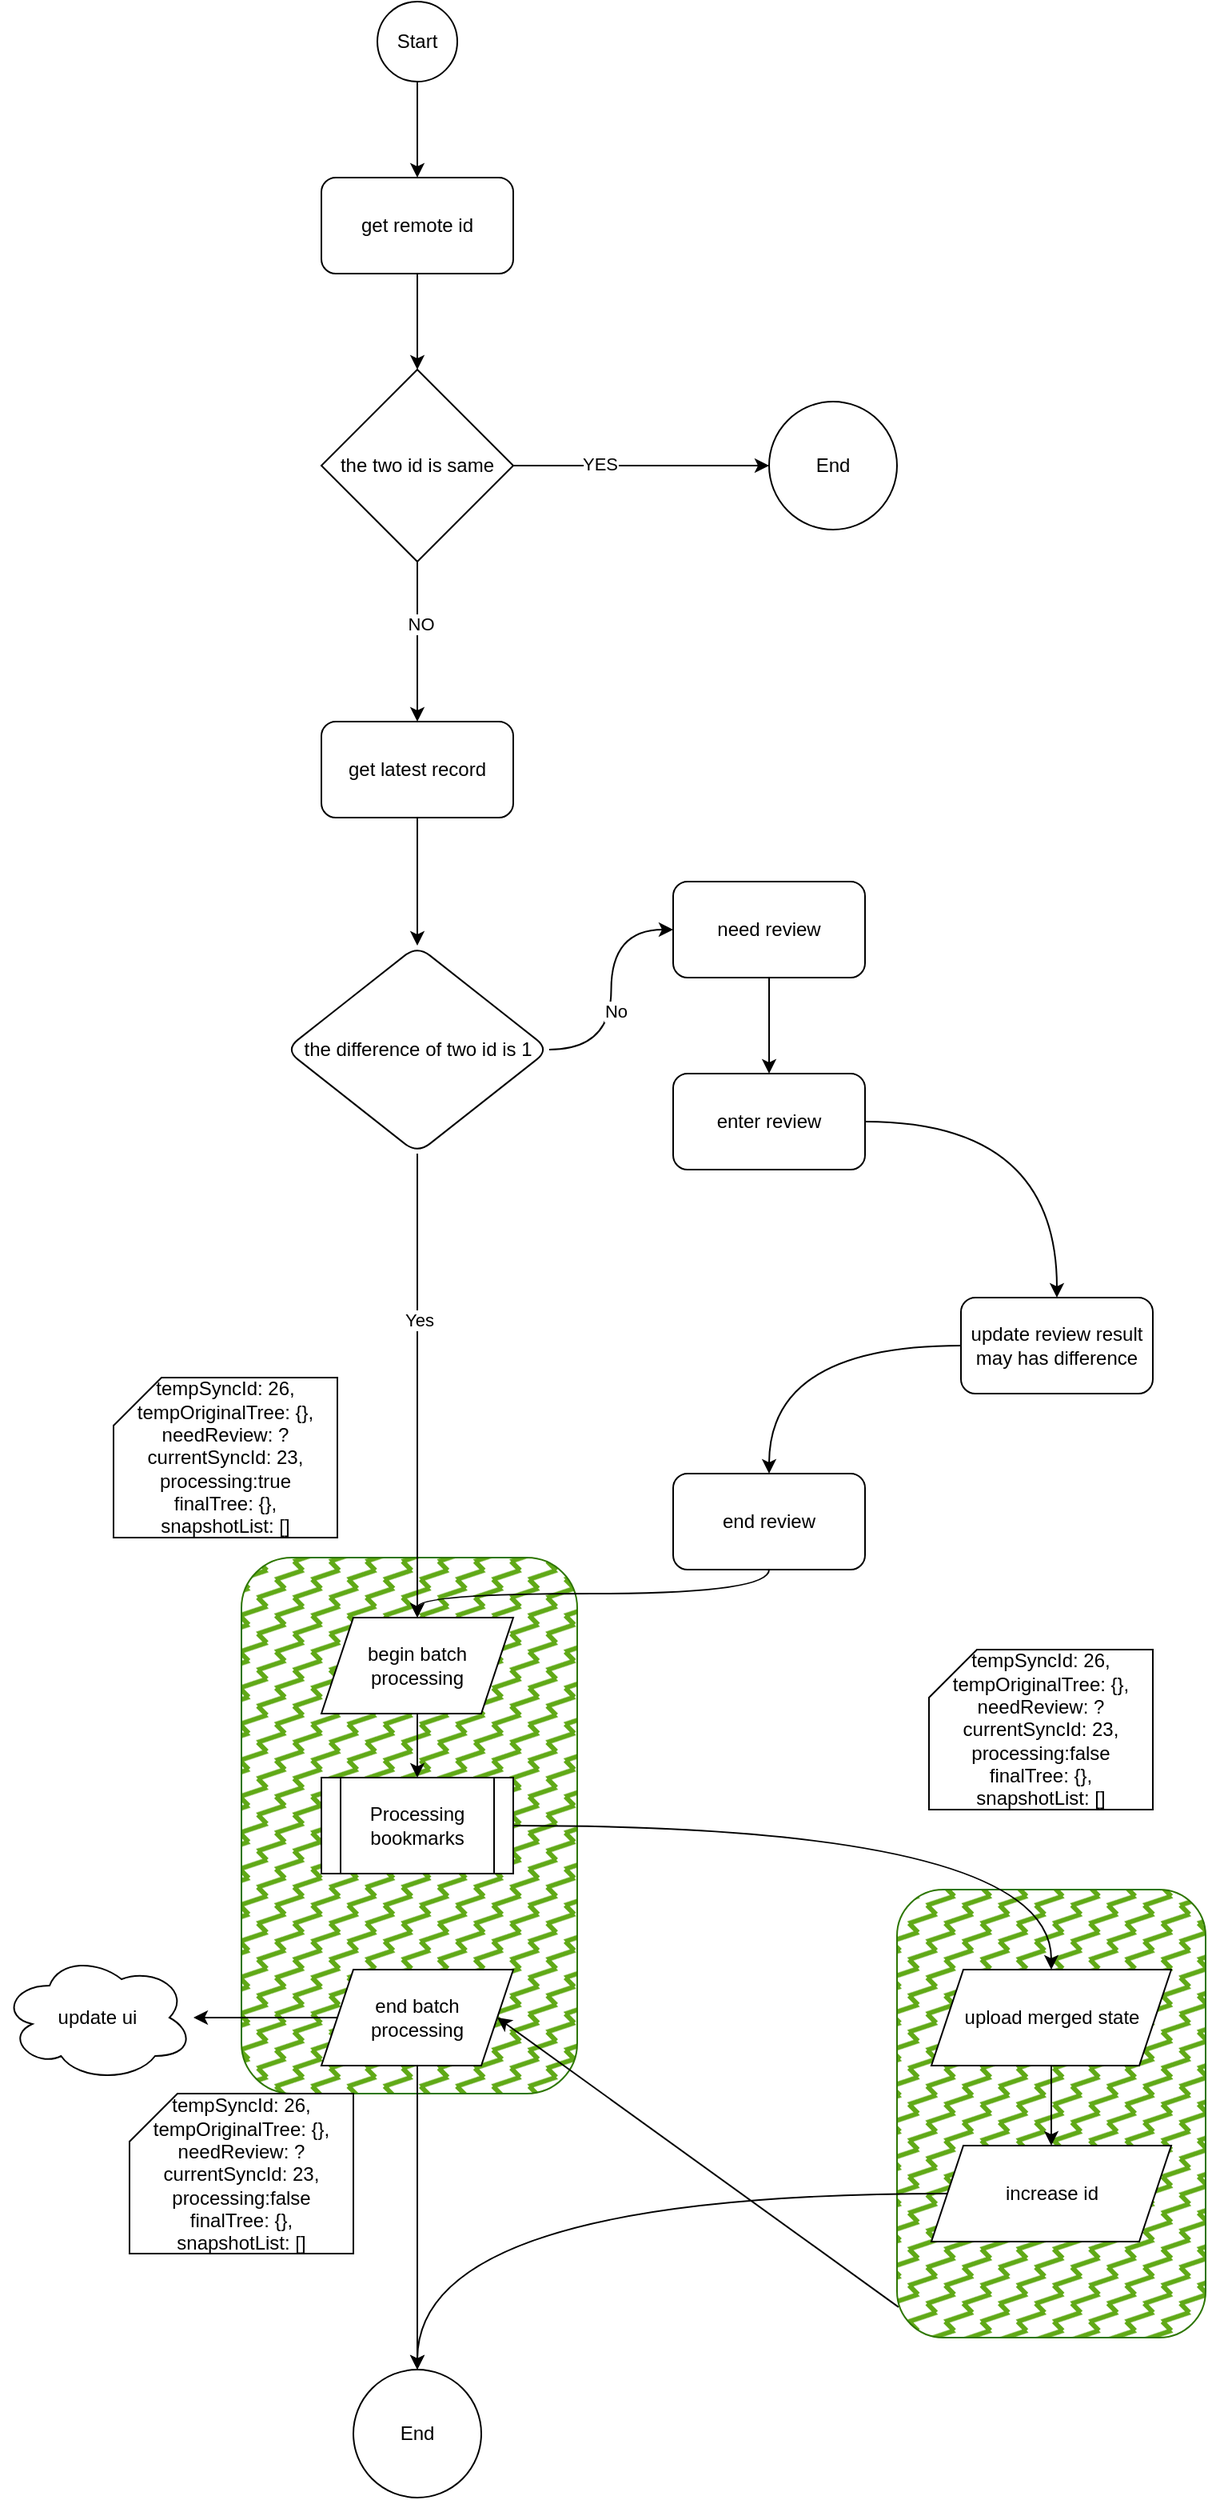<mxfile>
    <diagram id="qG5kJsWLGydg1_OEoJtw" name="state mathine">
        <mxGraphModel dx="607" dy="629" grid="1" gridSize="10" guides="1" tooltips="1" connect="1" arrows="1" fold="1" page="1" pageScale="1" pageWidth="827" pageHeight="1169" math="0" shadow="0">
            <root>
                <mxCell id="0"/>
                <mxCell id="1" parent="0"/>
                <mxCell id="JC_-yRQ2hkJUoWALVg5E-91" value="" style="rounded=1;whiteSpace=wrap;html=1;fillColor=#60a917;fontColor=#ffffff;strokeColor=#2D7600;fillStyle=zigzag-line;" parent="1" vertex="1">
                    <mxGeometry x="590" y="1820" width="193" height="280" as="geometry"/>
                </mxCell>
                <mxCell id="JC_-yRQ2hkJUoWALVg5E-90" value="" style="rounded=1;whiteSpace=wrap;html=1;fillColor=#60a917;fontColor=#ffffff;strokeColor=#2D7600;fillStyle=zigzag-line;" parent="1" vertex="1">
                    <mxGeometry x="180" y="1612.5" width="210" height="335" as="geometry"/>
                </mxCell>
                <mxCell id="JC_-yRQ2hkJUoWALVg5E-41" value="End" style="ellipse;whiteSpace=wrap;html=1;rounded=1;" parent="1" vertex="1">
                    <mxGeometry x="510" y="890" width="80" height="80" as="geometry"/>
                </mxCell>
                <mxCell id="JC_-yRQ2hkJUoWALVg5E-60" value="" style="edgeStyle=none;html=1;exitX=0.005;exitY=0.932;exitDx=0;exitDy=0;exitPerimeter=0;entryX=1;entryY=0.5;entryDx=0;entryDy=0;" parent="1" source="JC_-yRQ2hkJUoWALVg5E-91" target="JC_-yRQ2hkJUoWALVg5E-59" edge="1">
                    <mxGeometry relative="1" as="geometry"/>
                </mxCell>
                <mxCell id="JC_-yRQ2hkJUoWALVg5E-56" value="Processing bookmarks" style="shape=process;whiteSpace=wrap;html=1;backgroundOutline=1;" parent="1" vertex="1">
                    <mxGeometry x="230" y="1750" width="120" height="60" as="geometry"/>
                </mxCell>
                <mxCell id="JC_-yRQ2hkJUoWALVg5E-58" style="edgeStyle=none;html=1;entryX=0.5;entryY=0;entryDx=0;entryDy=0;" parent="1" source="JC_-yRQ2hkJUoWALVg5E-57" target="JC_-yRQ2hkJUoWALVg5E-56" edge="1">
                    <mxGeometry relative="1" as="geometry"/>
                </mxCell>
                <mxCell id="JC_-yRQ2hkJUoWALVg5E-57" value="begin batch processing" style="shape=parallelogram;perimeter=parallelogramPerimeter;whiteSpace=wrap;html=1;fixedSize=1;" parent="1" vertex="1">
                    <mxGeometry x="230" y="1650" width="120" height="60" as="geometry"/>
                </mxCell>
                <mxCell id="JC_-yRQ2hkJUoWALVg5E-62" style="edgeStyle=none;html=1;" parent="1" source="JC_-yRQ2hkJUoWALVg5E-59" target="JC_-yRQ2hkJUoWALVg5E-61" edge="1">
                    <mxGeometry relative="1" as="geometry"/>
                </mxCell>
                <mxCell id="JC_-yRQ2hkJUoWALVg5E-80" style="edgeStyle=orthogonalEdgeStyle;curved=1;html=1;entryX=0.5;entryY=0;entryDx=0;entryDy=0;" parent="1" source="JC_-yRQ2hkJUoWALVg5E-59" target="JC_-yRQ2hkJUoWALVg5E-79" edge="1">
                    <mxGeometry relative="1" as="geometry"/>
                </mxCell>
                <mxCell id="JC_-yRQ2hkJUoWALVg5E-85" value="" style="edgeStyle=orthogonalEdgeStyle;curved=1;html=1;" parent="1" source="JC_-yRQ2hkJUoWALVg5E-56" target="JC_-yRQ2hkJUoWALVg5E-84" edge="1">
                    <mxGeometry relative="1" as="geometry"/>
                </mxCell>
                <mxCell id="JC_-yRQ2hkJUoWALVg5E-59" value="end batch &lt;br&gt;processing" style="shape=parallelogram;perimeter=parallelogramPerimeter;whiteSpace=wrap;html=1;fixedSize=1;" parent="1" vertex="1">
                    <mxGeometry x="230" y="1870" width="120" height="60" as="geometry"/>
                </mxCell>
                <mxCell id="JC_-yRQ2hkJUoWALVg5E-61" value="update ui" style="ellipse;shape=cloud;whiteSpace=wrap;html=1;" parent="1" vertex="1">
                    <mxGeometry x="30" y="1860" width="120" height="80" as="geometry"/>
                </mxCell>
                <mxCell id="JC_-yRQ2hkJUoWALVg5E-66" style="edgeStyle=none;html=1;entryX=0.5;entryY=0;entryDx=0;entryDy=0;" parent="1" source="JC_-yRQ2hkJUoWALVg5E-63" target="JC_-yRQ2hkJUoWALVg5E-57" edge="1">
                    <mxGeometry relative="1" as="geometry"/>
                </mxCell>
                <mxCell id="JC_-yRQ2hkJUoWALVg5E-69" value="Yes" style="edgeLabel;html=1;align=center;verticalAlign=middle;resizable=0;points=[];" parent="JC_-yRQ2hkJUoWALVg5E-66" vertex="1" connectable="0">
                    <mxGeometry x="-0.283" y="1" relative="1" as="geometry">
                        <mxPoint as="offset"/>
                    </mxGeometry>
                </mxCell>
                <mxCell id="JC_-yRQ2hkJUoWALVg5E-70" style="edgeStyle=orthogonalEdgeStyle;curved=1;html=1;entryX=0;entryY=0.5;entryDx=0;entryDy=0;exitX=1;exitY=0.5;exitDx=0;exitDy=0;" parent="1" source="JC_-yRQ2hkJUoWALVg5E-63" target="JC_-yRQ2hkJUoWALVg5E-71" edge="1">
                    <mxGeometry relative="1" as="geometry"/>
                </mxCell>
                <mxCell id="JC_-yRQ2hkJUoWALVg5E-72" value="No" style="edgeLabel;html=1;align=center;verticalAlign=middle;resizable=0;points=[];" parent="JC_-yRQ2hkJUoWALVg5E-70" vertex="1" connectable="0">
                    <mxGeometry x="-0.17" y="-2" relative="1" as="geometry">
                        <mxPoint as="offset"/>
                    </mxGeometry>
                </mxCell>
                <mxCell id="JC_-yRQ2hkJUoWALVg5E-63" value="the difference of two id is 1" style="rhombus;rounded=1;whiteSpace=wrap;html=1;autosize=1;" parent="1" vertex="1">
                    <mxGeometry x="207.5" y="1230" width="165" height="130" as="geometry"/>
                </mxCell>
                <mxCell id="JC_-yRQ2hkJUoWALVg5E-67" style="edgeStyle=orthogonalEdgeStyle;html=1;curved=1;exitX=0.5;exitY=1;exitDx=0;exitDy=0;" parent="1" source="JC_-yRQ2hkJUoWALVg5E-64" target="JC_-yRQ2hkJUoWALVg5E-57" edge="1">
                    <mxGeometry relative="1" as="geometry"/>
                </mxCell>
                <mxCell id="JC_-yRQ2hkJUoWALVg5E-64" value="end review" style="rounded=1;whiteSpace=wrap;html=1;" parent="1" vertex="1">
                    <mxGeometry x="450" y="1560" width="120" height="60" as="geometry"/>
                </mxCell>
                <mxCell id="JC_-yRQ2hkJUoWALVg5E-83" value="" style="edgeStyle=orthogonalEdgeStyle;curved=1;html=1;" parent="1" source="JC_-yRQ2hkJUoWALVg5E-68" target="JC_-yRQ2hkJUoWALVg5E-82" edge="1">
                    <mxGeometry relative="1" as="geometry"/>
                </mxCell>
                <mxCell id="JC_-yRQ2hkJUoWALVg5E-68" value="enter review" style="rounded=1;whiteSpace=wrap;html=1;" parent="1" vertex="1">
                    <mxGeometry x="450" y="1310" width="120" height="60" as="geometry"/>
                </mxCell>
                <mxCell id="JC_-yRQ2hkJUoWALVg5E-73" style="edgeStyle=orthogonalEdgeStyle;curved=1;html=1;" parent="1" source="JC_-yRQ2hkJUoWALVg5E-71" target="JC_-yRQ2hkJUoWALVg5E-68" edge="1">
                    <mxGeometry relative="1" as="geometry"/>
                </mxCell>
                <mxCell id="JC_-yRQ2hkJUoWALVg5E-71" value="need review" style="rounded=1;whiteSpace=wrap;html=1;" parent="1" vertex="1">
                    <mxGeometry x="450" y="1190" width="120" height="60" as="geometry"/>
                </mxCell>
                <mxCell id="JC_-yRQ2hkJUoWALVg5E-75" style="edgeStyle=orthogonalEdgeStyle;curved=1;html=1;entryX=0.5;entryY=0;entryDx=0;entryDy=0;" parent="1" source="JC_-yRQ2hkJUoWALVg5E-74" target="JC_-yRQ2hkJUoWALVg5E-94" edge="1">
                    <mxGeometry relative="1" as="geometry"/>
                </mxCell>
                <mxCell id="JC_-yRQ2hkJUoWALVg5E-78" value="NO" style="edgeLabel;html=1;align=center;verticalAlign=middle;resizable=0;points=[];" parent="JC_-yRQ2hkJUoWALVg5E-75" vertex="1" connectable="0">
                    <mxGeometry x="-0.23" y="2" relative="1" as="geometry">
                        <mxPoint as="offset"/>
                    </mxGeometry>
                </mxCell>
                <mxCell id="JC_-yRQ2hkJUoWALVg5E-76" style="edgeStyle=orthogonalEdgeStyle;curved=1;html=1;" parent="1" source="JC_-yRQ2hkJUoWALVg5E-74" target="JC_-yRQ2hkJUoWALVg5E-41" edge="1">
                    <mxGeometry relative="1" as="geometry"/>
                </mxCell>
                <mxCell id="JC_-yRQ2hkJUoWALVg5E-77" value="YES" style="edgeLabel;html=1;align=center;verticalAlign=middle;resizable=0;points=[];" parent="JC_-yRQ2hkJUoWALVg5E-76" vertex="1" connectable="0">
                    <mxGeometry x="-0.331" y="2" relative="1" as="geometry">
                        <mxPoint y="1" as="offset"/>
                    </mxGeometry>
                </mxCell>
                <mxCell id="JC_-yRQ2hkJUoWALVg5E-74" value="the two id is same" style="rhombus;whiteSpace=wrap;html=1;autosize=1;" parent="1" vertex="1">
                    <mxGeometry x="230" y="870" width="120" height="120" as="geometry"/>
                </mxCell>
                <mxCell id="JC_-yRQ2hkJUoWALVg5E-79" value="End" style="ellipse;whiteSpace=wrap;html=1;" parent="1" vertex="1">
                    <mxGeometry x="250" y="2120" width="80" height="80" as="geometry"/>
                </mxCell>
                <mxCell id="JC_-yRQ2hkJUoWALVg5E-86" style="edgeStyle=orthogonalEdgeStyle;curved=1;html=1;entryX=0.5;entryY=0;entryDx=0;entryDy=0;" parent="1" source="JC_-yRQ2hkJUoWALVg5E-82" target="JC_-yRQ2hkJUoWALVg5E-64" edge="1">
                    <mxGeometry relative="1" as="geometry"/>
                </mxCell>
                <mxCell id="JC_-yRQ2hkJUoWALVg5E-82" value="update review result&lt;br&gt;may has difference" style="whiteSpace=wrap;html=1;rounded=1;" parent="1" vertex="1">
                    <mxGeometry x="630" y="1450" width="120" height="60" as="geometry"/>
                </mxCell>
                <mxCell id="JC_-yRQ2hkJUoWALVg5E-88" style="edgeStyle=orthogonalEdgeStyle;curved=1;html=1;" parent="1" source="JC_-yRQ2hkJUoWALVg5E-84" target="JC_-yRQ2hkJUoWALVg5E-87" edge="1">
                    <mxGeometry relative="1" as="geometry"/>
                </mxCell>
                <mxCell id="JC_-yRQ2hkJUoWALVg5E-84" value="upload merged state" style="shape=parallelogram;perimeter=parallelogramPerimeter;whiteSpace=wrap;html=1;fixedSize=1;" parent="1" vertex="1">
                    <mxGeometry x="611.5" y="1870" width="150" height="60" as="geometry"/>
                </mxCell>
                <mxCell id="JC_-yRQ2hkJUoWALVg5E-89" style="edgeStyle=orthogonalEdgeStyle;curved=1;html=1;entryX=0.5;entryY=0;entryDx=0;entryDy=0;" parent="1" source="JC_-yRQ2hkJUoWALVg5E-87" target="JC_-yRQ2hkJUoWALVg5E-79" edge="1">
                    <mxGeometry relative="1" as="geometry"/>
                </mxCell>
                <mxCell id="JC_-yRQ2hkJUoWALVg5E-87" value="increase id" style="shape=parallelogram;perimeter=parallelogramPerimeter;whiteSpace=wrap;html=1;fixedSize=1;" parent="1" vertex="1">
                    <mxGeometry x="611.5" y="1980" width="150" height="60" as="geometry"/>
                </mxCell>
                <mxCell id="JC_-yRQ2hkJUoWALVg5E-93" style="edgeStyle=orthogonalEdgeStyle;curved=1;html=1;" parent="1" source="JC_-yRQ2hkJUoWALVg5E-92" target="JC_-yRQ2hkJUoWALVg5E-74" edge="1">
                    <mxGeometry relative="1" as="geometry"/>
                </mxCell>
                <mxCell id="JC_-yRQ2hkJUoWALVg5E-92" value="get remote id" style="rounded=1;whiteSpace=wrap;html=1;fillStyle=zigzag-line;" parent="1" vertex="1">
                    <mxGeometry x="230" y="750" width="120" height="60" as="geometry"/>
                </mxCell>
                <mxCell id="JC_-yRQ2hkJUoWALVg5E-95" style="edgeStyle=orthogonalEdgeStyle;curved=1;html=1;entryX=0.5;entryY=0;entryDx=0;entryDy=0;" parent="1" source="JC_-yRQ2hkJUoWALVg5E-94" target="JC_-yRQ2hkJUoWALVg5E-63" edge="1">
                    <mxGeometry relative="1" as="geometry"/>
                </mxCell>
                <mxCell id="JC_-yRQ2hkJUoWALVg5E-94" value="get latest record" style="rounded=1;whiteSpace=wrap;html=1;fillStyle=zigzag-line;" parent="1" vertex="1">
                    <mxGeometry x="230" y="1090" width="120" height="60" as="geometry"/>
                </mxCell>
                <mxCell id="JC_-yRQ2hkJUoWALVg5E-98" style="edgeStyle=orthogonalEdgeStyle;curved=1;html=1;" parent="1" source="JC_-yRQ2hkJUoWALVg5E-97" target="JC_-yRQ2hkJUoWALVg5E-92" edge="1">
                    <mxGeometry relative="1" as="geometry"/>
                </mxCell>
                <mxCell id="JC_-yRQ2hkJUoWALVg5E-97" value="Start" style="ellipse;whiteSpace=wrap;html=1;aspect=fixed;fillStyle=zigzag-line;" parent="1" vertex="1">
                    <mxGeometry x="265" y="640" width="50" height="50" as="geometry"/>
                </mxCell>
                <mxCell id="2" value="tempSyncId: 26,&lt;br&gt;tempOriginalTree: {},&lt;br&gt;needReview: ?&lt;br&gt;currentSyncId: 23,&lt;br&gt;processing:true&lt;br&gt;finalTree: {},&lt;br&gt;snapshotList: []" style="shape=card;whiteSpace=wrap;html=1;" vertex="1" parent="1">
                    <mxGeometry x="100" y="1500" width="140" height="100" as="geometry"/>
                </mxCell>
                <mxCell id="3" value="tempSyncId: 26,&lt;br&gt;tempOriginalTree: {},&lt;br&gt;needReview: ?&lt;br&gt;currentSyncId: 23,&lt;br&gt;processing:false&lt;br&gt;finalTree: {},&lt;br&gt;snapshotList: []" style="shape=card;whiteSpace=wrap;html=1;" vertex="1" parent="1">
                    <mxGeometry x="110" y="1947.5" width="140" height="100" as="geometry"/>
                </mxCell>
                <mxCell id="4" value="tempSyncId: 26,&lt;br&gt;tempOriginalTree: {},&lt;br&gt;needReview: ?&lt;br&gt;currentSyncId: 23,&lt;br&gt;processing:false&lt;br&gt;finalTree: {},&lt;br&gt;snapshotList: []" style="shape=card;whiteSpace=wrap;html=1;" vertex="1" parent="1">
                    <mxGeometry x="610" y="1670" width="140" height="100" as="geometry"/>
                </mxCell>
            </root>
        </mxGraphModel>
    </diagram>
    <diagram id="wqjylIcHpH8TcPaYWdu_" name="第 1 页">
        <mxGraphModel dx="607" dy="253" grid="1" gridSize="10" guides="1" tooltips="1" connect="1" arrows="1" fold="1" page="1" pageScale="1" pageWidth="827" pageHeight="1169" math="0" shadow="0">
            <root>
                <mxCell id="0"/>
                <mxCell id="1" parent="0"/>
                <mxCell id="2" value="API" style="rounded=0;whiteSpace=wrap;html=1;" parent="1" vertex="1">
                    <mxGeometry x="280" y="60" width="120" height="60" as="geometry"/>
                </mxCell>
                <mxCell id="3" value="PC1" style="rounded=1;whiteSpace=wrap;html=1;" parent="1" vertex="1">
                    <mxGeometry x="80" y="250" width="120" height="60" as="geometry"/>
                </mxCell>
                <mxCell id="cWx4CqbCZd-RqHSJ3CVU-3" value="PC2" style="rounded=1;whiteSpace=wrap;html=1;" parent="1" vertex="1">
                    <mxGeometry x="250" y="250" width="120" height="60" as="geometry"/>
                </mxCell>
                <mxCell id="cWx4CqbCZd-RqHSJ3CVU-4" value="PC3" style="rounded=1;whiteSpace=wrap;html=1;" parent="1" vertex="1">
                    <mxGeometry x="430" y="250" width="120" height="60" as="geometry"/>
                </mxCell>
                <mxCell id="B-0B2JKVBKkJaplyU0__-5" value="Uploaded File" style="rounded=0;whiteSpace=wrap;html=1;" parent="1" vertex="1">
                    <mxGeometry x="80" y="60" width="120" height="60" as="geometry"/>
                </mxCell>
            </root>
        </mxGraphModel>
    </diagram>
</mxfile>